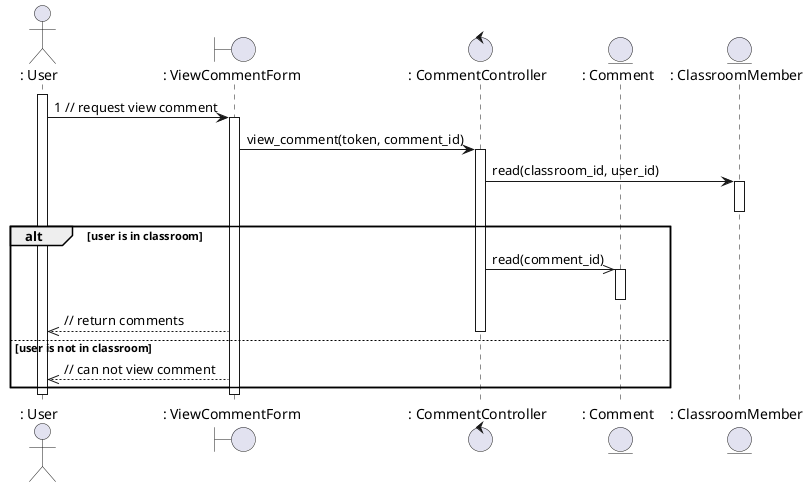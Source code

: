 @startuml viewComment

actor ": User"
boundary ": ViewCommentForm"
control ": CommentController"
entity ": Comment"
entity ": ClassroomMember"

activate ": User"

": User" -> ": ViewCommentForm": 1 // request view comment 
activate ": ViewCommentForm"
": ViewCommentForm" -> ": CommentController": view_comment(token, comment_id)
activate ": CommentController"
": CommentController" -> ": ClassroomMember": read(classroom_id, user_id)
activate ": ClassroomMember"
deactivate ": ClassroomMember"
alt user is in classroom
    ": CommentController" ->> ": Comment": read(comment_id)
    activate ": Comment"
    deactivate ": Comment"
    ": ViewCommentForm" -->> ": User": // return comments
    deactivate ": CommentController"
else user is not in classroom
    ": ViewCommentForm" -->> ": User": // can not view comment
end

deactivate ": User"
deactivate ": ViewCommentForm"


@enduml